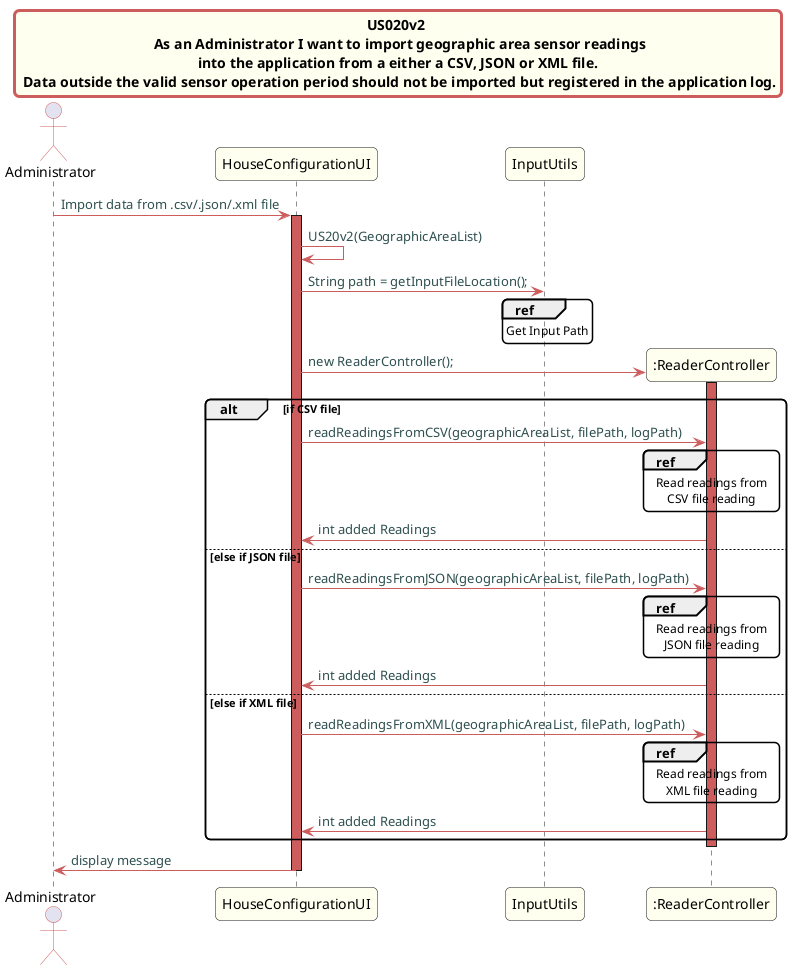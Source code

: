 @startuml

skinparam titleBorderRoundCorner 10
skinparam titleBorderThickness 3
skinparam titleBorderColor indianred
skinparam titleBackgroundColor ivory
skinparam FontName quicksand

skinparam actor {
  BorderColor indianred
  }

skinparam sequence {
  LifeLineBackgroundColor indianred
  ParticipantBackgroundColor ivory
}

skinparam roundcorner 10

skinparam component {
  arrowThickness 1
  ArrowFontName Verdana
  ArrowColor indianred
  ArrowFontColor darkslategrey
}

title US020v2 \n  As an Administrator I want to import geographic area sensor readings \n into the application from a either a CSV, JSON or XML file. \n Data outside the valid sensor operation period should not be imported but registered in the application log.


actor Administrator
Administrator -> HouseConfigurationUI: Import data from .csv/.json/.xml file
activate HouseConfigurationUI
HouseConfigurationUI -> HouseConfigurationUI: US20v2(GeographicAreaList)
HouseConfigurationUI -> InputUtils: String path = getInputFileLocation();
ref over InputUtils
Get Input Path
end ref

create ":ReaderController"
HouseConfigurationUI -> ":ReaderController": new ReaderController();


alt if CSV file
activate ":ReaderController"
HouseConfigurationUI -> ":ReaderController": readReadingsFromCSV(geographicAreaList, filePath, logPath)
ref over ":ReaderController"
Read readings from
CSV file reading
end ref


":ReaderController" -> HouseConfigurationUI: int added Readings
else else if JSON file
HouseConfigurationUI -> ":ReaderController": readReadingsFromJSON(geographicAreaList, filePath, logPath)
ref over ":ReaderController"
Read readings from
JSON file reading
end ref
":ReaderController" -> HouseConfigurationUI: int added Readings
else else if XML file
HouseConfigurationUI -> ":ReaderController": readReadingsFromXML(geographicAreaList, filePath, logPath)
ref over ":ReaderController"
Read readings from
XML file reading
end ref
":ReaderController" -> HouseConfigurationUI: int added Readings
end
deactivate ":ReaderController"
HouseConfigurationUI -> Administrator: display message

deactivate HouseConfigurationUI

@enduml